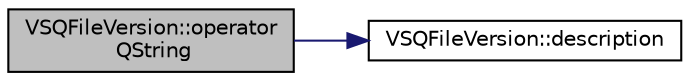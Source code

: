 digraph "VSQFileVersion::operator QString"
{
 // LATEX_PDF_SIZE
  edge [fontname="Helvetica",fontsize="10",labelfontname="Helvetica",labelfontsize="10"];
  node [fontname="Helvetica",fontsize="10",shape=record];
  rankdir="LR";
  Node1 [label="VSQFileVersion::operator\l QString",height=0.2,width=0.4,color="black", fillcolor="grey75", style="filled", fontcolor="black",tooltip="Describe file version."];
  Node1 -> Node2 [color="midnightblue",fontsize="10",style="solid",fontname="Helvetica"];
  Node2 [label="VSQFileVersion::description",height=0.2,width=0.4,color="black", fillcolor="white", style="filled",URL="$class_v_s_q_file_version.html#a95fe24768e30f20a44e70ca1f1d2ce51",tooltip="Describe file version."];
}
